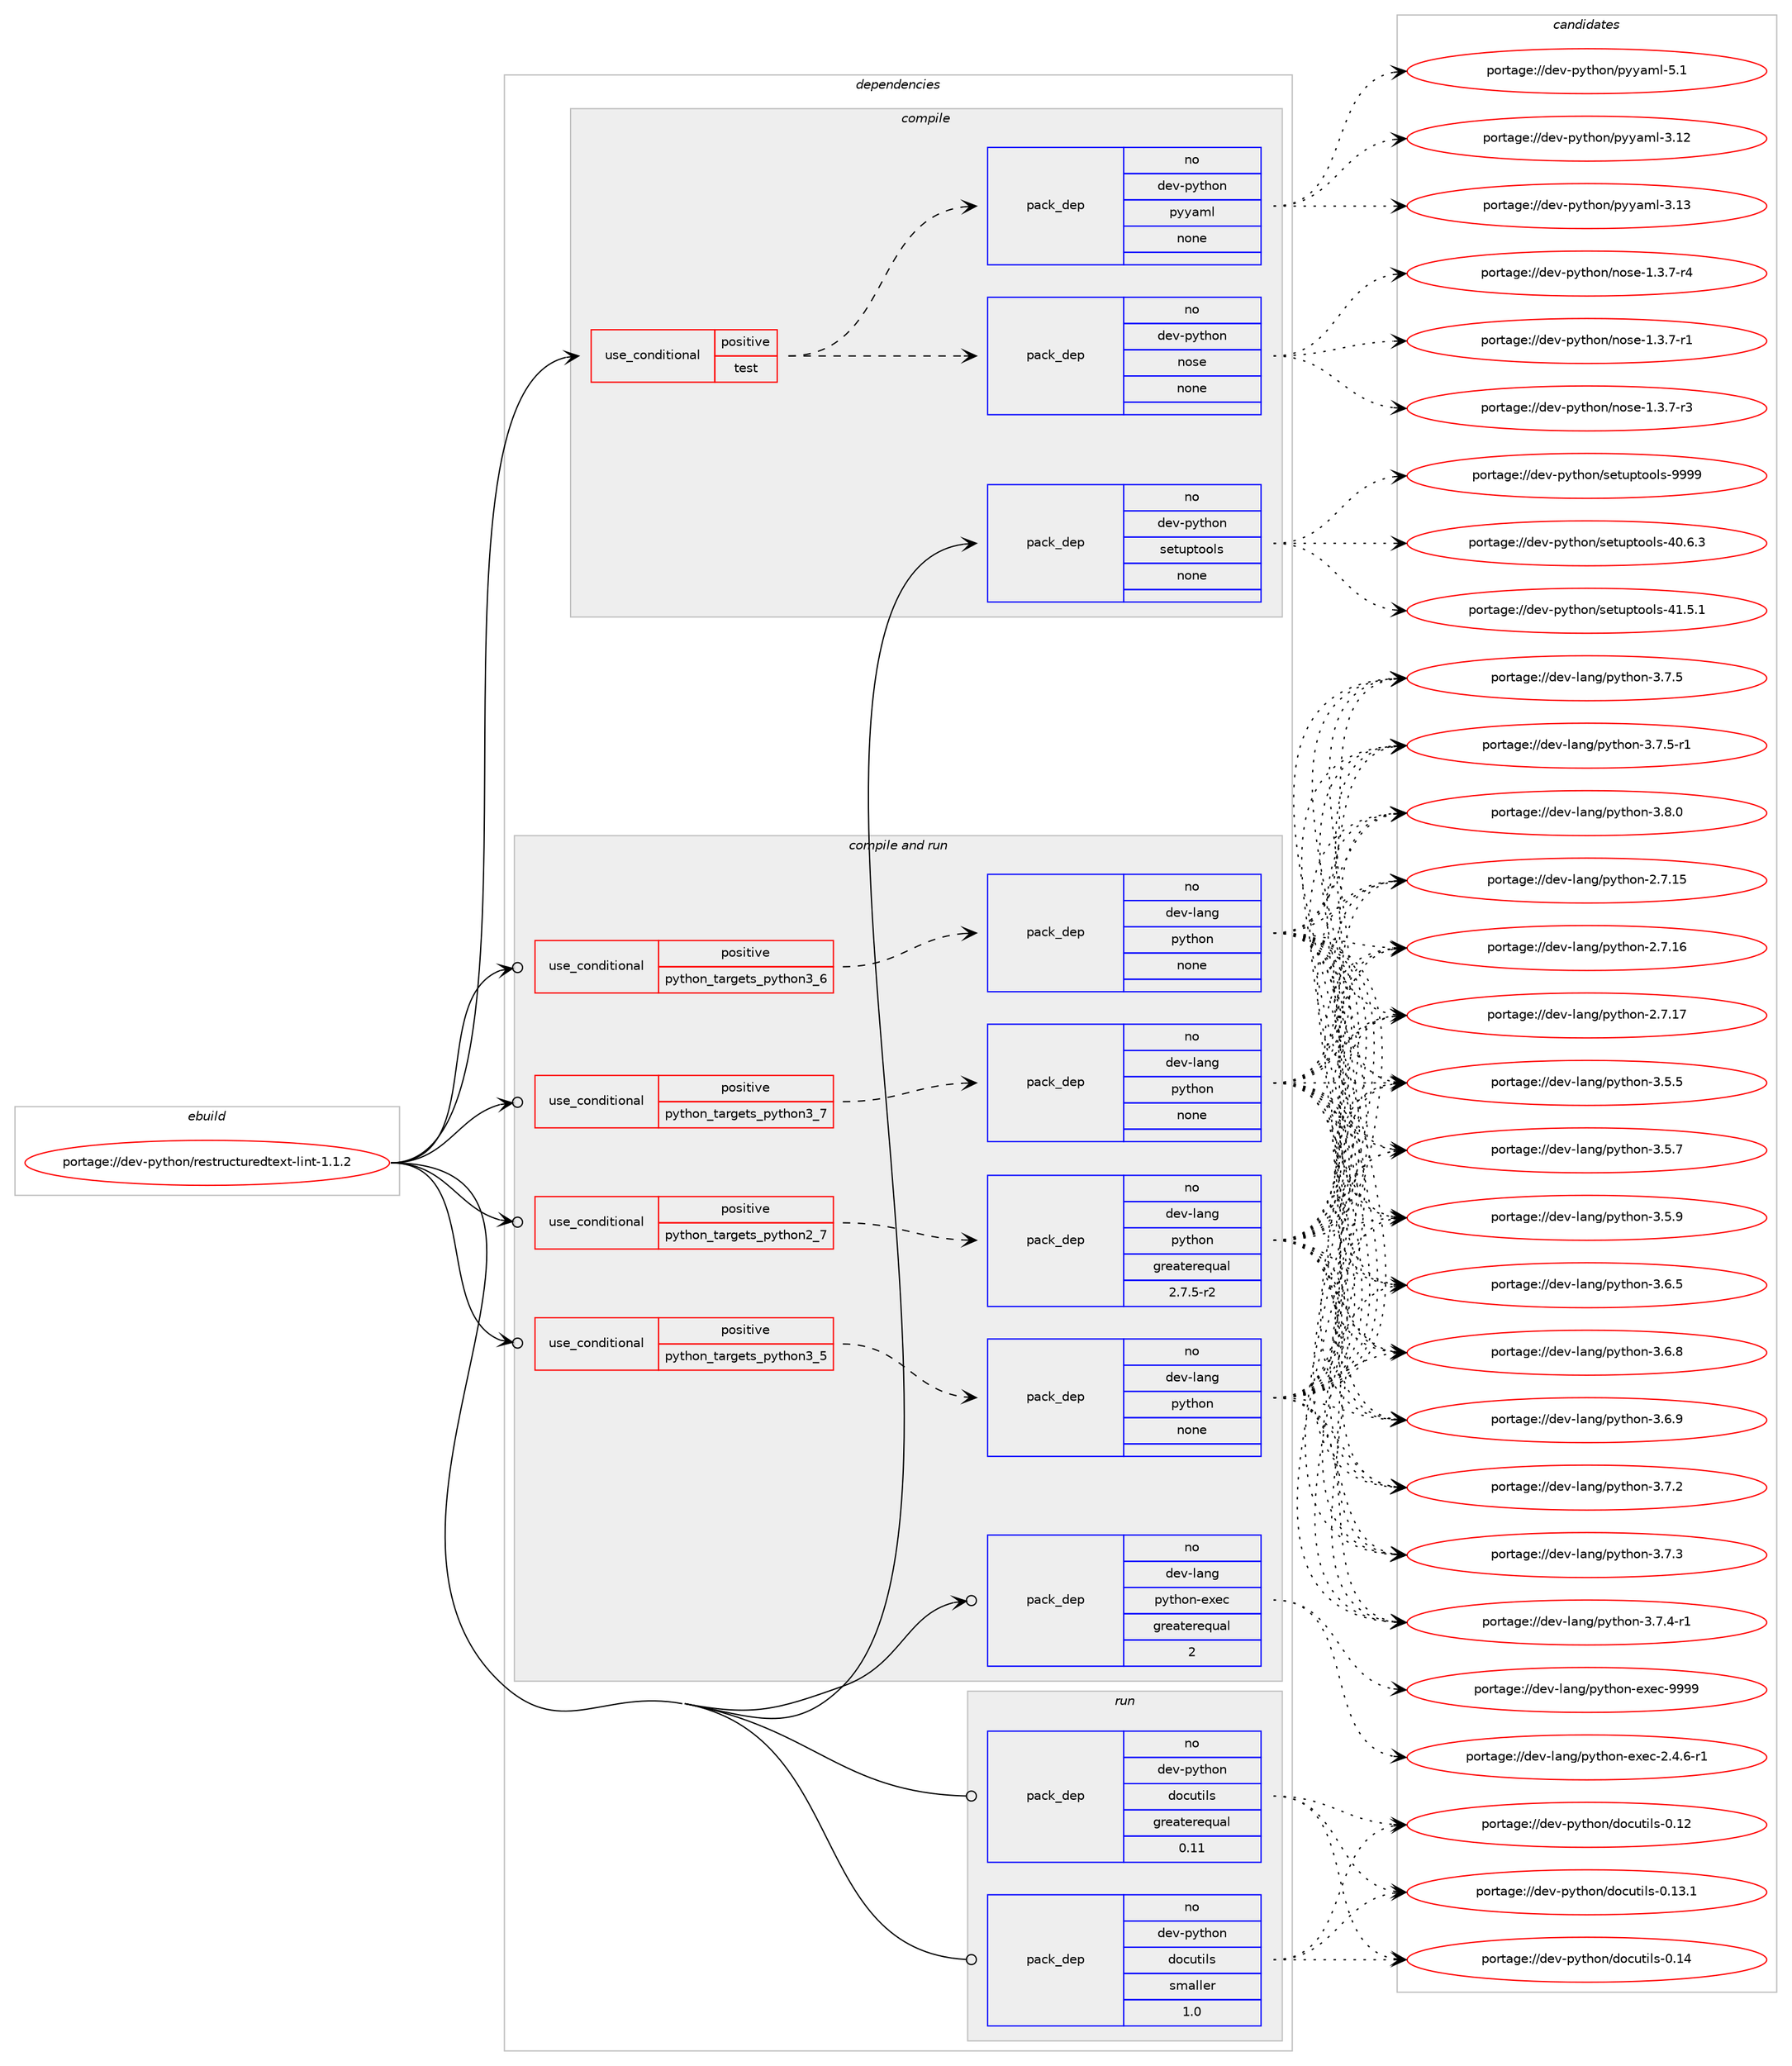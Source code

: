 digraph prolog {

# *************
# Graph options
# *************

newrank=true;
concentrate=true;
compound=true;
graph [rankdir=LR,fontname=Helvetica,fontsize=10,ranksep=1.5];#, ranksep=2.5, nodesep=0.2];
edge  [arrowhead=vee];
node  [fontname=Helvetica,fontsize=10];

# **********
# The ebuild
# **********

subgraph cluster_leftcol {
color=gray;
rank=same;
label=<<i>ebuild</i>>;
id [label="portage://dev-python/restructuredtext-lint-1.1.2", color=red, width=4, href="../dev-python/restructuredtext-lint-1.1.2.svg"];
}

# ****************
# The dependencies
# ****************

subgraph cluster_midcol {
color=gray;
label=<<i>dependencies</i>>;
subgraph cluster_compile {
fillcolor="#eeeeee";
style=filled;
label=<<i>compile</i>>;
subgraph cond38011 {
dependency170447 [label=<<TABLE BORDER="0" CELLBORDER="1" CELLSPACING="0" CELLPADDING="4"><TR><TD ROWSPAN="3" CELLPADDING="10">use_conditional</TD></TR><TR><TD>positive</TD></TR><TR><TD>test</TD></TR></TABLE>>, shape=none, color=red];
subgraph pack129033 {
dependency170448 [label=<<TABLE BORDER="0" CELLBORDER="1" CELLSPACING="0" CELLPADDING="4" WIDTH="220"><TR><TD ROWSPAN="6" CELLPADDING="30">pack_dep</TD></TR><TR><TD WIDTH="110">no</TD></TR><TR><TD>dev-python</TD></TR><TR><TD>nose</TD></TR><TR><TD>none</TD></TR><TR><TD></TD></TR></TABLE>>, shape=none, color=blue];
}
dependency170447:e -> dependency170448:w [weight=20,style="dashed",arrowhead="vee"];
subgraph pack129034 {
dependency170449 [label=<<TABLE BORDER="0" CELLBORDER="1" CELLSPACING="0" CELLPADDING="4" WIDTH="220"><TR><TD ROWSPAN="6" CELLPADDING="30">pack_dep</TD></TR><TR><TD WIDTH="110">no</TD></TR><TR><TD>dev-python</TD></TR><TR><TD>pyyaml</TD></TR><TR><TD>none</TD></TR><TR><TD></TD></TR></TABLE>>, shape=none, color=blue];
}
dependency170447:e -> dependency170449:w [weight=20,style="dashed",arrowhead="vee"];
}
id:e -> dependency170447:w [weight=20,style="solid",arrowhead="vee"];
subgraph pack129035 {
dependency170450 [label=<<TABLE BORDER="0" CELLBORDER="1" CELLSPACING="0" CELLPADDING="4" WIDTH="220"><TR><TD ROWSPAN="6" CELLPADDING="30">pack_dep</TD></TR><TR><TD WIDTH="110">no</TD></TR><TR><TD>dev-python</TD></TR><TR><TD>setuptools</TD></TR><TR><TD>none</TD></TR><TR><TD></TD></TR></TABLE>>, shape=none, color=blue];
}
id:e -> dependency170450:w [weight=20,style="solid",arrowhead="vee"];
}
subgraph cluster_compileandrun {
fillcolor="#eeeeee";
style=filled;
label=<<i>compile and run</i>>;
subgraph cond38012 {
dependency170451 [label=<<TABLE BORDER="0" CELLBORDER="1" CELLSPACING="0" CELLPADDING="4"><TR><TD ROWSPAN="3" CELLPADDING="10">use_conditional</TD></TR><TR><TD>positive</TD></TR><TR><TD>python_targets_python2_7</TD></TR></TABLE>>, shape=none, color=red];
subgraph pack129036 {
dependency170452 [label=<<TABLE BORDER="0" CELLBORDER="1" CELLSPACING="0" CELLPADDING="4" WIDTH="220"><TR><TD ROWSPAN="6" CELLPADDING="30">pack_dep</TD></TR><TR><TD WIDTH="110">no</TD></TR><TR><TD>dev-lang</TD></TR><TR><TD>python</TD></TR><TR><TD>greaterequal</TD></TR><TR><TD>2.7.5-r2</TD></TR></TABLE>>, shape=none, color=blue];
}
dependency170451:e -> dependency170452:w [weight=20,style="dashed",arrowhead="vee"];
}
id:e -> dependency170451:w [weight=20,style="solid",arrowhead="odotvee"];
subgraph cond38013 {
dependency170453 [label=<<TABLE BORDER="0" CELLBORDER="1" CELLSPACING="0" CELLPADDING="4"><TR><TD ROWSPAN="3" CELLPADDING="10">use_conditional</TD></TR><TR><TD>positive</TD></TR><TR><TD>python_targets_python3_5</TD></TR></TABLE>>, shape=none, color=red];
subgraph pack129037 {
dependency170454 [label=<<TABLE BORDER="0" CELLBORDER="1" CELLSPACING="0" CELLPADDING="4" WIDTH="220"><TR><TD ROWSPAN="6" CELLPADDING="30">pack_dep</TD></TR><TR><TD WIDTH="110">no</TD></TR><TR><TD>dev-lang</TD></TR><TR><TD>python</TD></TR><TR><TD>none</TD></TR><TR><TD></TD></TR></TABLE>>, shape=none, color=blue];
}
dependency170453:e -> dependency170454:w [weight=20,style="dashed",arrowhead="vee"];
}
id:e -> dependency170453:w [weight=20,style="solid",arrowhead="odotvee"];
subgraph cond38014 {
dependency170455 [label=<<TABLE BORDER="0" CELLBORDER="1" CELLSPACING="0" CELLPADDING="4"><TR><TD ROWSPAN="3" CELLPADDING="10">use_conditional</TD></TR><TR><TD>positive</TD></TR><TR><TD>python_targets_python3_6</TD></TR></TABLE>>, shape=none, color=red];
subgraph pack129038 {
dependency170456 [label=<<TABLE BORDER="0" CELLBORDER="1" CELLSPACING="0" CELLPADDING="4" WIDTH="220"><TR><TD ROWSPAN="6" CELLPADDING="30">pack_dep</TD></TR><TR><TD WIDTH="110">no</TD></TR><TR><TD>dev-lang</TD></TR><TR><TD>python</TD></TR><TR><TD>none</TD></TR><TR><TD></TD></TR></TABLE>>, shape=none, color=blue];
}
dependency170455:e -> dependency170456:w [weight=20,style="dashed",arrowhead="vee"];
}
id:e -> dependency170455:w [weight=20,style="solid",arrowhead="odotvee"];
subgraph cond38015 {
dependency170457 [label=<<TABLE BORDER="0" CELLBORDER="1" CELLSPACING="0" CELLPADDING="4"><TR><TD ROWSPAN="3" CELLPADDING="10">use_conditional</TD></TR><TR><TD>positive</TD></TR><TR><TD>python_targets_python3_7</TD></TR></TABLE>>, shape=none, color=red];
subgraph pack129039 {
dependency170458 [label=<<TABLE BORDER="0" CELLBORDER="1" CELLSPACING="0" CELLPADDING="4" WIDTH="220"><TR><TD ROWSPAN="6" CELLPADDING="30">pack_dep</TD></TR><TR><TD WIDTH="110">no</TD></TR><TR><TD>dev-lang</TD></TR><TR><TD>python</TD></TR><TR><TD>none</TD></TR><TR><TD></TD></TR></TABLE>>, shape=none, color=blue];
}
dependency170457:e -> dependency170458:w [weight=20,style="dashed",arrowhead="vee"];
}
id:e -> dependency170457:w [weight=20,style="solid",arrowhead="odotvee"];
subgraph pack129040 {
dependency170459 [label=<<TABLE BORDER="0" CELLBORDER="1" CELLSPACING="0" CELLPADDING="4" WIDTH="220"><TR><TD ROWSPAN="6" CELLPADDING="30">pack_dep</TD></TR><TR><TD WIDTH="110">no</TD></TR><TR><TD>dev-lang</TD></TR><TR><TD>python-exec</TD></TR><TR><TD>greaterequal</TD></TR><TR><TD>2</TD></TR></TABLE>>, shape=none, color=blue];
}
id:e -> dependency170459:w [weight=20,style="solid",arrowhead="odotvee"];
}
subgraph cluster_run {
fillcolor="#eeeeee";
style=filled;
label=<<i>run</i>>;
subgraph pack129041 {
dependency170460 [label=<<TABLE BORDER="0" CELLBORDER="1" CELLSPACING="0" CELLPADDING="4" WIDTH="220"><TR><TD ROWSPAN="6" CELLPADDING="30">pack_dep</TD></TR><TR><TD WIDTH="110">no</TD></TR><TR><TD>dev-python</TD></TR><TR><TD>docutils</TD></TR><TR><TD>greaterequal</TD></TR><TR><TD>0.11</TD></TR></TABLE>>, shape=none, color=blue];
}
id:e -> dependency170460:w [weight=20,style="solid",arrowhead="odot"];
subgraph pack129042 {
dependency170461 [label=<<TABLE BORDER="0" CELLBORDER="1" CELLSPACING="0" CELLPADDING="4" WIDTH="220"><TR><TD ROWSPAN="6" CELLPADDING="30">pack_dep</TD></TR><TR><TD WIDTH="110">no</TD></TR><TR><TD>dev-python</TD></TR><TR><TD>docutils</TD></TR><TR><TD>smaller</TD></TR><TR><TD>1.0</TD></TR></TABLE>>, shape=none, color=blue];
}
id:e -> dependency170461:w [weight=20,style="solid",arrowhead="odot"];
}
}

# **************
# The candidates
# **************

subgraph cluster_choices {
rank=same;
color=gray;
label=<<i>candidates</i>>;

subgraph choice129033 {
color=black;
nodesep=1;
choiceportage10010111845112121116104111110471101111151014549465146554511449 [label="portage://dev-python/nose-1.3.7-r1", color=red, width=4,href="../dev-python/nose-1.3.7-r1.svg"];
choiceportage10010111845112121116104111110471101111151014549465146554511451 [label="portage://dev-python/nose-1.3.7-r3", color=red, width=4,href="../dev-python/nose-1.3.7-r3.svg"];
choiceportage10010111845112121116104111110471101111151014549465146554511452 [label="portage://dev-python/nose-1.3.7-r4", color=red, width=4,href="../dev-python/nose-1.3.7-r4.svg"];
dependency170448:e -> choiceportage10010111845112121116104111110471101111151014549465146554511449:w [style=dotted,weight="100"];
dependency170448:e -> choiceportage10010111845112121116104111110471101111151014549465146554511451:w [style=dotted,weight="100"];
dependency170448:e -> choiceportage10010111845112121116104111110471101111151014549465146554511452:w [style=dotted,weight="100"];
}
subgraph choice129034 {
color=black;
nodesep=1;
choiceportage1001011184511212111610411111047112121121971091084551464950 [label="portage://dev-python/pyyaml-3.12", color=red, width=4,href="../dev-python/pyyaml-3.12.svg"];
choiceportage1001011184511212111610411111047112121121971091084551464951 [label="portage://dev-python/pyyaml-3.13", color=red, width=4,href="../dev-python/pyyaml-3.13.svg"];
choiceportage10010111845112121116104111110471121211219710910845534649 [label="portage://dev-python/pyyaml-5.1", color=red, width=4,href="../dev-python/pyyaml-5.1.svg"];
dependency170449:e -> choiceportage1001011184511212111610411111047112121121971091084551464950:w [style=dotted,weight="100"];
dependency170449:e -> choiceportage1001011184511212111610411111047112121121971091084551464951:w [style=dotted,weight="100"];
dependency170449:e -> choiceportage10010111845112121116104111110471121211219710910845534649:w [style=dotted,weight="100"];
}
subgraph choice129035 {
color=black;
nodesep=1;
choiceportage100101118451121211161041111104711510111611711211611111110811545524846544651 [label="portage://dev-python/setuptools-40.6.3", color=red, width=4,href="../dev-python/setuptools-40.6.3.svg"];
choiceportage100101118451121211161041111104711510111611711211611111110811545524946534649 [label="portage://dev-python/setuptools-41.5.1", color=red, width=4,href="../dev-python/setuptools-41.5.1.svg"];
choiceportage10010111845112121116104111110471151011161171121161111111081154557575757 [label="portage://dev-python/setuptools-9999", color=red, width=4,href="../dev-python/setuptools-9999.svg"];
dependency170450:e -> choiceportage100101118451121211161041111104711510111611711211611111110811545524846544651:w [style=dotted,weight="100"];
dependency170450:e -> choiceportage100101118451121211161041111104711510111611711211611111110811545524946534649:w [style=dotted,weight="100"];
dependency170450:e -> choiceportage10010111845112121116104111110471151011161171121161111111081154557575757:w [style=dotted,weight="100"];
}
subgraph choice129036 {
color=black;
nodesep=1;
choiceportage10010111845108971101034711212111610411111045504655464953 [label="portage://dev-lang/python-2.7.15", color=red, width=4,href="../dev-lang/python-2.7.15.svg"];
choiceportage10010111845108971101034711212111610411111045504655464954 [label="portage://dev-lang/python-2.7.16", color=red, width=4,href="../dev-lang/python-2.7.16.svg"];
choiceportage10010111845108971101034711212111610411111045504655464955 [label="portage://dev-lang/python-2.7.17", color=red, width=4,href="../dev-lang/python-2.7.17.svg"];
choiceportage100101118451089711010347112121116104111110455146534653 [label="portage://dev-lang/python-3.5.5", color=red, width=4,href="../dev-lang/python-3.5.5.svg"];
choiceportage100101118451089711010347112121116104111110455146534655 [label="portage://dev-lang/python-3.5.7", color=red, width=4,href="../dev-lang/python-3.5.7.svg"];
choiceportage100101118451089711010347112121116104111110455146534657 [label="portage://dev-lang/python-3.5.9", color=red, width=4,href="../dev-lang/python-3.5.9.svg"];
choiceportage100101118451089711010347112121116104111110455146544653 [label="portage://dev-lang/python-3.6.5", color=red, width=4,href="../dev-lang/python-3.6.5.svg"];
choiceportage100101118451089711010347112121116104111110455146544656 [label="portage://dev-lang/python-3.6.8", color=red, width=4,href="../dev-lang/python-3.6.8.svg"];
choiceportage100101118451089711010347112121116104111110455146544657 [label="portage://dev-lang/python-3.6.9", color=red, width=4,href="../dev-lang/python-3.6.9.svg"];
choiceportage100101118451089711010347112121116104111110455146554650 [label="portage://dev-lang/python-3.7.2", color=red, width=4,href="../dev-lang/python-3.7.2.svg"];
choiceportage100101118451089711010347112121116104111110455146554651 [label="portage://dev-lang/python-3.7.3", color=red, width=4,href="../dev-lang/python-3.7.3.svg"];
choiceportage1001011184510897110103471121211161041111104551465546524511449 [label="portage://dev-lang/python-3.7.4-r1", color=red, width=4,href="../dev-lang/python-3.7.4-r1.svg"];
choiceportage100101118451089711010347112121116104111110455146554653 [label="portage://dev-lang/python-3.7.5", color=red, width=4,href="../dev-lang/python-3.7.5.svg"];
choiceportage1001011184510897110103471121211161041111104551465546534511449 [label="portage://dev-lang/python-3.7.5-r1", color=red, width=4,href="../dev-lang/python-3.7.5-r1.svg"];
choiceportage100101118451089711010347112121116104111110455146564648 [label="portage://dev-lang/python-3.8.0", color=red, width=4,href="../dev-lang/python-3.8.0.svg"];
dependency170452:e -> choiceportage10010111845108971101034711212111610411111045504655464953:w [style=dotted,weight="100"];
dependency170452:e -> choiceportage10010111845108971101034711212111610411111045504655464954:w [style=dotted,weight="100"];
dependency170452:e -> choiceportage10010111845108971101034711212111610411111045504655464955:w [style=dotted,weight="100"];
dependency170452:e -> choiceportage100101118451089711010347112121116104111110455146534653:w [style=dotted,weight="100"];
dependency170452:e -> choiceportage100101118451089711010347112121116104111110455146534655:w [style=dotted,weight="100"];
dependency170452:e -> choiceportage100101118451089711010347112121116104111110455146534657:w [style=dotted,weight="100"];
dependency170452:e -> choiceportage100101118451089711010347112121116104111110455146544653:w [style=dotted,weight="100"];
dependency170452:e -> choiceportage100101118451089711010347112121116104111110455146544656:w [style=dotted,weight="100"];
dependency170452:e -> choiceportage100101118451089711010347112121116104111110455146544657:w [style=dotted,weight="100"];
dependency170452:e -> choiceportage100101118451089711010347112121116104111110455146554650:w [style=dotted,weight="100"];
dependency170452:e -> choiceportage100101118451089711010347112121116104111110455146554651:w [style=dotted,weight="100"];
dependency170452:e -> choiceportage1001011184510897110103471121211161041111104551465546524511449:w [style=dotted,weight="100"];
dependency170452:e -> choiceportage100101118451089711010347112121116104111110455146554653:w [style=dotted,weight="100"];
dependency170452:e -> choiceportage1001011184510897110103471121211161041111104551465546534511449:w [style=dotted,weight="100"];
dependency170452:e -> choiceportage100101118451089711010347112121116104111110455146564648:w [style=dotted,weight="100"];
}
subgraph choice129037 {
color=black;
nodesep=1;
choiceportage10010111845108971101034711212111610411111045504655464953 [label="portage://dev-lang/python-2.7.15", color=red, width=4,href="../dev-lang/python-2.7.15.svg"];
choiceportage10010111845108971101034711212111610411111045504655464954 [label="portage://dev-lang/python-2.7.16", color=red, width=4,href="../dev-lang/python-2.7.16.svg"];
choiceportage10010111845108971101034711212111610411111045504655464955 [label="portage://dev-lang/python-2.7.17", color=red, width=4,href="../dev-lang/python-2.7.17.svg"];
choiceportage100101118451089711010347112121116104111110455146534653 [label="portage://dev-lang/python-3.5.5", color=red, width=4,href="../dev-lang/python-3.5.5.svg"];
choiceportage100101118451089711010347112121116104111110455146534655 [label="portage://dev-lang/python-3.5.7", color=red, width=4,href="../dev-lang/python-3.5.7.svg"];
choiceportage100101118451089711010347112121116104111110455146534657 [label="portage://dev-lang/python-3.5.9", color=red, width=4,href="../dev-lang/python-3.5.9.svg"];
choiceportage100101118451089711010347112121116104111110455146544653 [label="portage://dev-lang/python-3.6.5", color=red, width=4,href="../dev-lang/python-3.6.5.svg"];
choiceportage100101118451089711010347112121116104111110455146544656 [label="portage://dev-lang/python-3.6.8", color=red, width=4,href="../dev-lang/python-3.6.8.svg"];
choiceportage100101118451089711010347112121116104111110455146544657 [label="portage://dev-lang/python-3.6.9", color=red, width=4,href="../dev-lang/python-3.6.9.svg"];
choiceportage100101118451089711010347112121116104111110455146554650 [label="portage://dev-lang/python-3.7.2", color=red, width=4,href="../dev-lang/python-3.7.2.svg"];
choiceportage100101118451089711010347112121116104111110455146554651 [label="portage://dev-lang/python-3.7.3", color=red, width=4,href="../dev-lang/python-3.7.3.svg"];
choiceportage1001011184510897110103471121211161041111104551465546524511449 [label="portage://dev-lang/python-3.7.4-r1", color=red, width=4,href="../dev-lang/python-3.7.4-r1.svg"];
choiceportage100101118451089711010347112121116104111110455146554653 [label="portage://dev-lang/python-3.7.5", color=red, width=4,href="../dev-lang/python-3.7.5.svg"];
choiceportage1001011184510897110103471121211161041111104551465546534511449 [label="portage://dev-lang/python-3.7.5-r1", color=red, width=4,href="../dev-lang/python-3.7.5-r1.svg"];
choiceportage100101118451089711010347112121116104111110455146564648 [label="portage://dev-lang/python-3.8.0", color=red, width=4,href="../dev-lang/python-3.8.0.svg"];
dependency170454:e -> choiceportage10010111845108971101034711212111610411111045504655464953:w [style=dotted,weight="100"];
dependency170454:e -> choiceportage10010111845108971101034711212111610411111045504655464954:w [style=dotted,weight="100"];
dependency170454:e -> choiceportage10010111845108971101034711212111610411111045504655464955:w [style=dotted,weight="100"];
dependency170454:e -> choiceportage100101118451089711010347112121116104111110455146534653:w [style=dotted,weight="100"];
dependency170454:e -> choiceportage100101118451089711010347112121116104111110455146534655:w [style=dotted,weight="100"];
dependency170454:e -> choiceportage100101118451089711010347112121116104111110455146534657:w [style=dotted,weight="100"];
dependency170454:e -> choiceportage100101118451089711010347112121116104111110455146544653:w [style=dotted,weight="100"];
dependency170454:e -> choiceportage100101118451089711010347112121116104111110455146544656:w [style=dotted,weight="100"];
dependency170454:e -> choiceportage100101118451089711010347112121116104111110455146544657:w [style=dotted,weight="100"];
dependency170454:e -> choiceportage100101118451089711010347112121116104111110455146554650:w [style=dotted,weight="100"];
dependency170454:e -> choiceportage100101118451089711010347112121116104111110455146554651:w [style=dotted,weight="100"];
dependency170454:e -> choiceportage1001011184510897110103471121211161041111104551465546524511449:w [style=dotted,weight="100"];
dependency170454:e -> choiceportage100101118451089711010347112121116104111110455146554653:w [style=dotted,weight="100"];
dependency170454:e -> choiceportage1001011184510897110103471121211161041111104551465546534511449:w [style=dotted,weight="100"];
dependency170454:e -> choiceportage100101118451089711010347112121116104111110455146564648:w [style=dotted,weight="100"];
}
subgraph choice129038 {
color=black;
nodesep=1;
choiceportage10010111845108971101034711212111610411111045504655464953 [label="portage://dev-lang/python-2.7.15", color=red, width=4,href="../dev-lang/python-2.7.15.svg"];
choiceportage10010111845108971101034711212111610411111045504655464954 [label="portage://dev-lang/python-2.7.16", color=red, width=4,href="../dev-lang/python-2.7.16.svg"];
choiceportage10010111845108971101034711212111610411111045504655464955 [label="portage://dev-lang/python-2.7.17", color=red, width=4,href="../dev-lang/python-2.7.17.svg"];
choiceportage100101118451089711010347112121116104111110455146534653 [label="portage://dev-lang/python-3.5.5", color=red, width=4,href="../dev-lang/python-3.5.5.svg"];
choiceportage100101118451089711010347112121116104111110455146534655 [label="portage://dev-lang/python-3.5.7", color=red, width=4,href="../dev-lang/python-3.5.7.svg"];
choiceportage100101118451089711010347112121116104111110455146534657 [label="portage://dev-lang/python-3.5.9", color=red, width=4,href="../dev-lang/python-3.5.9.svg"];
choiceportage100101118451089711010347112121116104111110455146544653 [label="portage://dev-lang/python-3.6.5", color=red, width=4,href="../dev-lang/python-3.6.5.svg"];
choiceportage100101118451089711010347112121116104111110455146544656 [label="portage://dev-lang/python-3.6.8", color=red, width=4,href="../dev-lang/python-3.6.8.svg"];
choiceportage100101118451089711010347112121116104111110455146544657 [label="portage://dev-lang/python-3.6.9", color=red, width=4,href="../dev-lang/python-3.6.9.svg"];
choiceportage100101118451089711010347112121116104111110455146554650 [label="portage://dev-lang/python-3.7.2", color=red, width=4,href="../dev-lang/python-3.7.2.svg"];
choiceportage100101118451089711010347112121116104111110455146554651 [label="portage://dev-lang/python-3.7.3", color=red, width=4,href="../dev-lang/python-3.7.3.svg"];
choiceportage1001011184510897110103471121211161041111104551465546524511449 [label="portage://dev-lang/python-3.7.4-r1", color=red, width=4,href="../dev-lang/python-3.7.4-r1.svg"];
choiceportage100101118451089711010347112121116104111110455146554653 [label="portage://dev-lang/python-3.7.5", color=red, width=4,href="../dev-lang/python-3.7.5.svg"];
choiceportage1001011184510897110103471121211161041111104551465546534511449 [label="portage://dev-lang/python-3.7.5-r1", color=red, width=4,href="../dev-lang/python-3.7.5-r1.svg"];
choiceportage100101118451089711010347112121116104111110455146564648 [label="portage://dev-lang/python-3.8.0", color=red, width=4,href="../dev-lang/python-3.8.0.svg"];
dependency170456:e -> choiceportage10010111845108971101034711212111610411111045504655464953:w [style=dotted,weight="100"];
dependency170456:e -> choiceportage10010111845108971101034711212111610411111045504655464954:w [style=dotted,weight="100"];
dependency170456:e -> choiceportage10010111845108971101034711212111610411111045504655464955:w [style=dotted,weight="100"];
dependency170456:e -> choiceportage100101118451089711010347112121116104111110455146534653:w [style=dotted,weight="100"];
dependency170456:e -> choiceportage100101118451089711010347112121116104111110455146534655:w [style=dotted,weight="100"];
dependency170456:e -> choiceportage100101118451089711010347112121116104111110455146534657:w [style=dotted,weight="100"];
dependency170456:e -> choiceportage100101118451089711010347112121116104111110455146544653:w [style=dotted,weight="100"];
dependency170456:e -> choiceportage100101118451089711010347112121116104111110455146544656:w [style=dotted,weight="100"];
dependency170456:e -> choiceportage100101118451089711010347112121116104111110455146544657:w [style=dotted,weight="100"];
dependency170456:e -> choiceportage100101118451089711010347112121116104111110455146554650:w [style=dotted,weight="100"];
dependency170456:e -> choiceportage100101118451089711010347112121116104111110455146554651:w [style=dotted,weight="100"];
dependency170456:e -> choiceportage1001011184510897110103471121211161041111104551465546524511449:w [style=dotted,weight="100"];
dependency170456:e -> choiceportage100101118451089711010347112121116104111110455146554653:w [style=dotted,weight="100"];
dependency170456:e -> choiceportage1001011184510897110103471121211161041111104551465546534511449:w [style=dotted,weight="100"];
dependency170456:e -> choiceportage100101118451089711010347112121116104111110455146564648:w [style=dotted,weight="100"];
}
subgraph choice129039 {
color=black;
nodesep=1;
choiceportage10010111845108971101034711212111610411111045504655464953 [label="portage://dev-lang/python-2.7.15", color=red, width=4,href="../dev-lang/python-2.7.15.svg"];
choiceportage10010111845108971101034711212111610411111045504655464954 [label="portage://dev-lang/python-2.7.16", color=red, width=4,href="../dev-lang/python-2.7.16.svg"];
choiceportage10010111845108971101034711212111610411111045504655464955 [label="portage://dev-lang/python-2.7.17", color=red, width=4,href="../dev-lang/python-2.7.17.svg"];
choiceportage100101118451089711010347112121116104111110455146534653 [label="portage://dev-lang/python-3.5.5", color=red, width=4,href="../dev-lang/python-3.5.5.svg"];
choiceportage100101118451089711010347112121116104111110455146534655 [label="portage://dev-lang/python-3.5.7", color=red, width=4,href="../dev-lang/python-3.5.7.svg"];
choiceportage100101118451089711010347112121116104111110455146534657 [label="portage://dev-lang/python-3.5.9", color=red, width=4,href="../dev-lang/python-3.5.9.svg"];
choiceportage100101118451089711010347112121116104111110455146544653 [label="portage://dev-lang/python-3.6.5", color=red, width=4,href="../dev-lang/python-3.6.5.svg"];
choiceportage100101118451089711010347112121116104111110455146544656 [label="portage://dev-lang/python-3.6.8", color=red, width=4,href="../dev-lang/python-3.6.8.svg"];
choiceportage100101118451089711010347112121116104111110455146544657 [label="portage://dev-lang/python-3.6.9", color=red, width=4,href="../dev-lang/python-3.6.9.svg"];
choiceportage100101118451089711010347112121116104111110455146554650 [label="portage://dev-lang/python-3.7.2", color=red, width=4,href="../dev-lang/python-3.7.2.svg"];
choiceportage100101118451089711010347112121116104111110455146554651 [label="portage://dev-lang/python-3.7.3", color=red, width=4,href="../dev-lang/python-3.7.3.svg"];
choiceportage1001011184510897110103471121211161041111104551465546524511449 [label="portage://dev-lang/python-3.7.4-r1", color=red, width=4,href="../dev-lang/python-3.7.4-r1.svg"];
choiceportage100101118451089711010347112121116104111110455146554653 [label="portage://dev-lang/python-3.7.5", color=red, width=4,href="../dev-lang/python-3.7.5.svg"];
choiceportage1001011184510897110103471121211161041111104551465546534511449 [label="portage://dev-lang/python-3.7.5-r1", color=red, width=4,href="../dev-lang/python-3.7.5-r1.svg"];
choiceportage100101118451089711010347112121116104111110455146564648 [label="portage://dev-lang/python-3.8.0", color=red, width=4,href="../dev-lang/python-3.8.0.svg"];
dependency170458:e -> choiceportage10010111845108971101034711212111610411111045504655464953:w [style=dotted,weight="100"];
dependency170458:e -> choiceportage10010111845108971101034711212111610411111045504655464954:w [style=dotted,weight="100"];
dependency170458:e -> choiceportage10010111845108971101034711212111610411111045504655464955:w [style=dotted,weight="100"];
dependency170458:e -> choiceportage100101118451089711010347112121116104111110455146534653:w [style=dotted,weight="100"];
dependency170458:e -> choiceportage100101118451089711010347112121116104111110455146534655:w [style=dotted,weight="100"];
dependency170458:e -> choiceportage100101118451089711010347112121116104111110455146534657:w [style=dotted,weight="100"];
dependency170458:e -> choiceportage100101118451089711010347112121116104111110455146544653:w [style=dotted,weight="100"];
dependency170458:e -> choiceportage100101118451089711010347112121116104111110455146544656:w [style=dotted,weight="100"];
dependency170458:e -> choiceportage100101118451089711010347112121116104111110455146544657:w [style=dotted,weight="100"];
dependency170458:e -> choiceportage100101118451089711010347112121116104111110455146554650:w [style=dotted,weight="100"];
dependency170458:e -> choiceportage100101118451089711010347112121116104111110455146554651:w [style=dotted,weight="100"];
dependency170458:e -> choiceportage1001011184510897110103471121211161041111104551465546524511449:w [style=dotted,weight="100"];
dependency170458:e -> choiceportage100101118451089711010347112121116104111110455146554653:w [style=dotted,weight="100"];
dependency170458:e -> choiceportage1001011184510897110103471121211161041111104551465546534511449:w [style=dotted,weight="100"];
dependency170458:e -> choiceportage100101118451089711010347112121116104111110455146564648:w [style=dotted,weight="100"];
}
subgraph choice129040 {
color=black;
nodesep=1;
choiceportage10010111845108971101034711212111610411111045101120101994550465246544511449 [label="portage://dev-lang/python-exec-2.4.6-r1", color=red, width=4,href="../dev-lang/python-exec-2.4.6-r1.svg"];
choiceportage10010111845108971101034711212111610411111045101120101994557575757 [label="portage://dev-lang/python-exec-9999", color=red, width=4,href="../dev-lang/python-exec-9999.svg"];
dependency170459:e -> choiceportage10010111845108971101034711212111610411111045101120101994550465246544511449:w [style=dotted,weight="100"];
dependency170459:e -> choiceportage10010111845108971101034711212111610411111045101120101994557575757:w [style=dotted,weight="100"];
}
subgraph choice129041 {
color=black;
nodesep=1;
choiceportage1001011184511212111610411111047100111991171161051081154548464950 [label="portage://dev-python/docutils-0.12", color=red, width=4,href="../dev-python/docutils-0.12.svg"];
choiceportage10010111845112121116104111110471001119911711610510811545484649514649 [label="portage://dev-python/docutils-0.13.1", color=red, width=4,href="../dev-python/docutils-0.13.1.svg"];
choiceportage1001011184511212111610411111047100111991171161051081154548464952 [label="portage://dev-python/docutils-0.14", color=red, width=4,href="../dev-python/docutils-0.14.svg"];
dependency170460:e -> choiceportage1001011184511212111610411111047100111991171161051081154548464950:w [style=dotted,weight="100"];
dependency170460:e -> choiceportage10010111845112121116104111110471001119911711610510811545484649514649:w [style=dotted,weight="100"];
dependency170460:e -> choiceportage1001011184511212111610411111047100111991171161051081154548464952:w [style=dotted,weight="100"];
}
subgraph choice129042 {
color=black;
nodesep=1;
choiceportage1001011184511212111610411111047100111991171161051081154548464950 [label="portage://dev-python/docutils-0.12", color=red, width=4,href="../dev-python/docutils-0.12.svg"];
choiceportage10010111845112121116104111110471001119911711610510811545484649514649 [label="portage://dev-python/docutils-0.13.1", color=red, width=4,href="../dev-python/docutils-0.13.1.svg"];
choiceportage1001011184511212111610411111047100111991171161051081154548464952 [label="portage://dev-python/docutils-0.14", color=red, width=4,href="../dev-python/docutils-0.14.svg"];
dependency170461:e -> choiceportage1001011184511212111610411111047100111991171161051081154548464950:w [style=dotted,weight="100"];
dependency170461:e -> choiceportage10010111845112121116104111110471001119911711610510811545484649514649:w [style=dotted,weight="100"];
dependency170461:e -> choiceportage1001011184511212111610411111047100111991171161051081154548464952:w [style=dotted,weight="100"];
}
}

}
